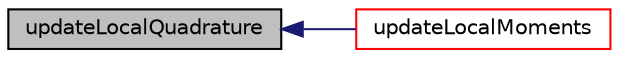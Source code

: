 digraph "updateLocalQuadrature"
{
  bgcolor="transparent";
  edge [fontname="Helvetica",fontsize="10",labelfontname="Helvetica",labelfontsize="10"];
  node [fontname="Helvetica",fontsize="10",shape=record];
  rankdir="LR";
  Node1 [label="updateLocalQuadrature",height=0.2,width=0.4,color="black", fillcolor="grey75", style="filled", fontcolor="black"];
  Node1 -> Node2 [dir="back",color="midnightblue",fontsize="10",style="solid",fontname="Helvetica"];
  Node2 [label="updateLocalMoments",height=0.2,width=0.4,color="red",URL="$a00180.html#a57361ed63aa05333406727264ae648b6",tooltip="Recalculate moments in the specified cell. "];
}
